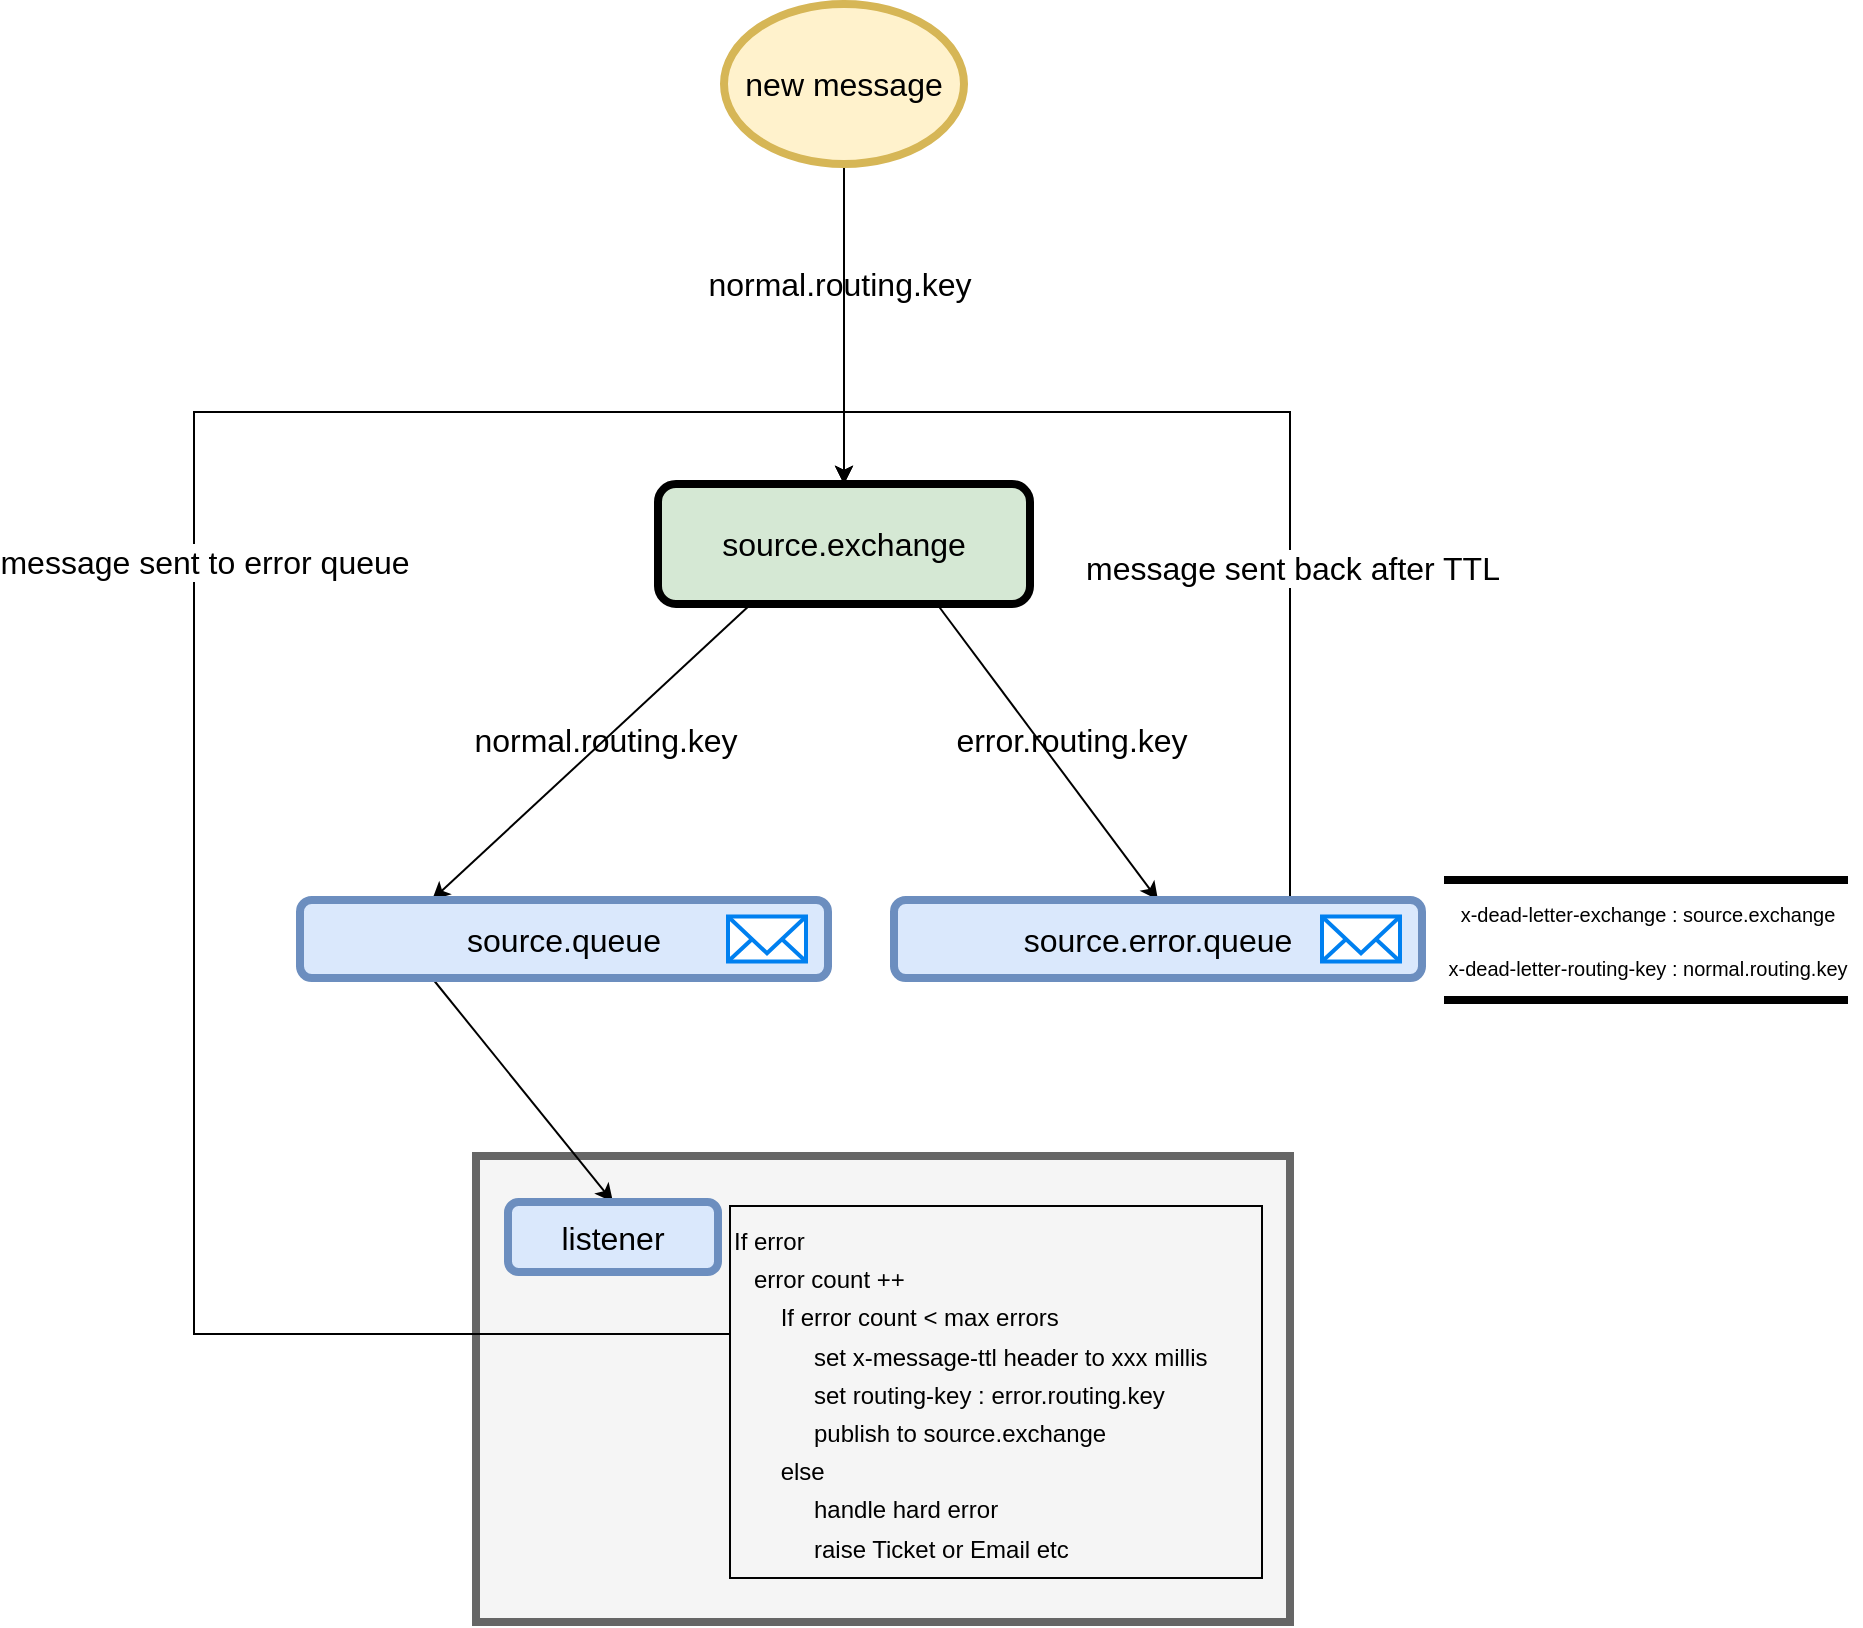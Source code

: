<mxfile version="15.4.0" type="device"><diagram id="gTiIHpk_5Fr1Cf9socIt" name="Rabbit MQ TTL and DLX"><mxGraphModel dx="1426" dy="1755" grid="1" gridSize="1" guides="1" tooltips="1" connect="1" arrows="1" fold="1" page="1" pageScale="1" pageWidth="1100" pageHeight="850" math="0" shadow="0"><root><mxCell id="0"/><mxCell id="1" parent="0"/><mxCell id="8n9jANIuJV4iOoMmD3IA-6" value="" style="rounded=0;whiteSpace=wrap;html=1;fontSize=16;strokeColor=#666666;strokeWidth=4;fillColor=#f5f5f5;fontColor=#333333;" vertex="1" parent="1"><mxGeometry x="395" y="552" width="407" height="233" as="geometry"/></mxCell><mxCell id="8n9jANIuJV4iOoMmD3IA-4" style="rounded=0;orthogonalLoop=1;jettySize=auto;html=1;exitX=0.25;exitY=1;exitDx=0;exitDy=0;entryX=0.25;entryY=0;entryDx=0;entryDy=0;fontSize=16;" edge="1" parent="1" source="8n9jANIuJV4iOoMmD3IA-1" target="8n9jANIuJV4iOoMmD3IA-2"><mxGeometry relative="1" as="geometry"/></mxCell><mxCell id="8n9jANIuJV4iOoMmD3IA-12" style="edgeStyle=none;rounded=0;orthogonalLoop=1;jettySize=auto;html=1;exitX=0.75;exitY=1;exitDx=0;exitDy=0;entryX=0.5;entryY=0;entryDx=0;entryDy=0;fontSize=16;" edge="1" parent="1" source="8n9jANIuJV4iOoMmD3IA-1" target="8n9jANIuJV4iOoMmD3IA-10"><mxGeometry relative="1" as="geometry"/></mxCell><mxCell id="8n9jANIuJV4iOoMmD3IA-1" value="source.exchange" style="rounded=1;whiteSpace=wrap;html=1;fillColor=#d5e8d4;strokeColor=#000000;strokeWidth=4;fontSize=16;" vertex="1" parent="1"><mxGeometry x="486" y="216" width="186" height="60" as="geometry"/></mxCell><mxCell id="8n9jANIuJV4iOoMmD3IA-8" style="rounded=0;orthogonalLoop=1;jettySize=auto;html=1;exitX=0.25;exitY=1;exitDx=0;exitDy=0;fontSize=16;entryX=0.5;entryY=0;entryDx=0;entryDy=0;" edge="1" parent="1" source="8n9jANIuJV4iOoMmD3IA-2" target="8n9jANIuJV4iOoMmD3IA-7"><mxGeometry relative="1" as="geometry"><mxPoint x="343" y="535" as="targetPoint"/></mxGeometry></mxCell><mxCell id="8n9jANIuJV4iOoMmD3IA-2" value="source.queue" style="rounded=1;whiteSpace=wrap;html=1;strokeColor=#6c8ebf;strokeWidth=4;fillColor=#dae8fc;align=center;fontSize=16;" vertex="1" parent="1"><mxGeometry x="307" y="424" width="264" height="39" as="geometry"/></mxCell><mxCell id="8n9jANIuJV4iOoMmD3IA-3" value="" style="html=1;verticalLabelPosition=bottom;align=center;labelBackgroundColor=#ffffff;verticalAlign=top;strokeWidth=2;strokeColor=#0080F0;shadow=0;dashed=0;shape=mxgraph.ios7.icons.mail;" vertex="1" parent="1"><mxGeometry x="521" y="432.25" width="39" height="22.5" as="geometry"/></mxCell><mxCell id="8n9jANIuJV4iOoMmD3IA-5" value="normal.routing.key" style="text;html=1;strokeColor=none;fillColor=none;align=center;verticalAlign=middle;whiteSpace=wrap;rounded=0;fontSize=16;rotation=0;" vertex="1" parent="1"><mxGeometry x="400" y="329" width="120" height="30" as="geometry"/></mxCell><mxCell id="8n9jANIuJV4iOoMmD3IA-7" value="listener" style="rounded=1;whiteSpace=wrap;html=1;fontSize=16;strokeColor=#6c8ebf;strokeWidth=4;fillColor=#dae8fc;" vertex="1" parent="1"><mxGeometry x="411" y="575" width="105" height="35" as="geometry"/></mxCell><mxCell id="8n9jANIuJV4iOoMmD3IA-19" style="edgeStyle=orthogonalEdgeStyle;rounded=0;orthogonalLoop=1;jettySize=auto;html=1;exitX=0.75;exitY=0;exitDx=0;exitDy=0;entryX=0.5;entryY=0;entryDx=0;entryDy=0;fontSize=16;" edge="1" parent="1" source="8n9jANIuJV4iOoMmD3IA-10" target="8n9jANIuJV4iOoMmD3IA-1"><mxGeometry relative="1" as="geometry"><Array as="points"><mxPoint x="802" y="180"/><mxPoint x="579" y="180"/></Array></mxGeometry></mxCell><mxCell id="8n9jANIuJV4iOoMmD3IA-20" value="message sent back after TTL" style="edgeLabel;html=1;align=center;verticalAlign=middle;resizable=0;points=[];fontSize=16;" vertex="1" connectable="0" parent="8n9jANIuJV4iOoMmD3IA-19"><mxGeometry x="-0.34" y="-1" relative="1" as="geometry"><mxPoint as="offset"/></mxGeometry></mxCell><mxCell id="8n9jANIuJV4iOoMmD3IA-10" value="source.error.queue" style="rounded=1;whiteSpace=wrap;html=1;strokeColor=#6c8ebf;strokeWidth=4;fillColor=#dae8fc;align=center;fontSize=16;" vertex="1" parent="1"><mxGeometry x="604" y="424" width="264" height="39" as="geometry"/></mxCell><mxCell id="8n9jANIuJV4iOoMmD3IA-11" value="" style="html=1;verticalLabelPosition=bottom;align=center;labelBackgroundColor=#ffffff;verticalAlign=top;strokeWidth=2;strokeColor=#0080F0;shadow=0;dashed=0;shape=mxgraph.ios7.icons.mail;" vertex="1" parent="1"><mxGeometry x="818" y="432.25" width="39" height="22.5" as="geometry"/></mxCell><mxCell id="8n9jANIuJV4iOoMmD3IA-13" value="error.routing.key" style="text;html=1;strokeColor=none;fillColor=none;align=center;verticalAlign=middle;whiteSpace=wrap;rounded=0;fontSize=16;rotation=0;" vertex="1" parent="1"><mxGeometry x="633" y="329" width="120" height="30" as="geometry"/></mxCell><mxCell id="8n9jANIuJV4iOoMmD3IA-14" value="&lt;span style=&quot;color: rgba(0 , 0 , 0 , 0) ; font-family: monospace ; font-size: 13px&quot;&gt;x=&lt;/span&gt;" style="shape=partialRectangle;whiteSpace=wrap;html=1;left=0;right=0;fillColor=none;fontSize=16;strokeColor=#000000;strokeWidth=4;" vertex="1" parent="1"><mxGeometry x="881" y="414" width="198" height="60" as="geometry"/></mxCell><mxCell id="8n9jANIuJV4iOoMmD3IA-15" value="&lt;font style=&quot;font-size: 10px&quot;&gt;x-dead-letter-exchange : source.exchange&lt;/font&gt;" style="text;html=1;strokeColor=none;fillColor=none;align=center;verticalAlign=middle;whiteSpace=wrap;rounded=0;fontSize=16;rotation=0;" vertex="1" parent="1"><mxGeometry x="875" y="414" width="212" height="30" as="geometry"/></mxCell><mxCell id="8n9jANIuJV4iOoMmD3IA-16" value="&lt;font style=&quot;font-size: 10px&quot;&gt;x-dead-letter-routing-key : normal.routing.key&lt;/font&gt;" style="text;html=1;strokeColor=none;fillColor=none;align=center;verticalAlign=middle;whiteSpace=wrap;rounded=0;fontSize=16;rotation=0;" vertex="1" parent="1"><mxGeometry x="875" y="441" width="212" height="30" as="geometry"/></mxCell><mxCell id="8n9jANIuJV4iOoMmD3IA-18" style="edgeStyle=orthogonalEdgeStyle;rounded=0;orthogonalLoop=1;jettySize=auto;html=1;exitX=0;exitY=0.5;exitDx=0;exitDy=0;fontSize=16;entryX=0.5;entryY=0;entryDx=0;entryDy=0;" edge="1" parent="1" source="8n9jANIuJV4iOoMmD3IA-17" target="8n9jANIuJV4iOoMmD3IA-1"><mxGeometry relative="1" as="geometry"><mxPoint x="203" y="567" as="targetPoint"/><Array as="points"><mxPoint x="254" y="641"/><mxPoint x="254" y="180"/><mxPoint x="579" y="180"/></Array></mxGeometry></mxCell><mxCell id="8n9jANIuJV4iOoMmD3IA-21" value="message sent to error queue" style="edgeLabel;html=1;align=center;verticalAlign=middle;resizable=0;points=[];fontSize=16;" vertex="1" connectable="0" parent="8n9jANIuJV4iOoMmD3IA-18"><mxGeometry x="0.244" y="1" relative="1" as="geometry"><mxPoint x="6" y="13" as="offset"/></mxGeometry></mxCell><mxCell id="8n9jANIuJV4iOoMmD3IA-17" value="&lt;font style=&quot;font-size: 12px&quot;&gt;If error&lt;br&gt;&amp;nbsp; &amp;nbsp;error count ++&lt;br&gt;&amp;nbsp; &amp;nbsp; &amp;nbsp; &amp;nbsp;If error count &amp;lt; max errors&lt;br&gt;&amp;nbsp; &amp;nbsp; &amp;nbsp; &amp;nbsp; &amp;nbsp; &amp;nbsp; set x-message-ttl header to xxx millis&lt;br&gt;&amp;nbsp; &amp;nbsp; &amp;nbsp; &amp;nbsp; &amp;nbsp; &amp;nbsp; set routing-key : error.routing.key&lt;br&gt;&amp;nbsp; &amp;nbsp; &amp;nbsp; &amp;nbsp; &amp;nbsp; &amp;nbsp; publish to source.exchange&lt;br&gt;&amp;nbsp; &amp;nbsp; &amp;nbsp; &amp;nbsp;else&lt;br&gt;&amp;nbsp; &amp;nbsp; &amp;nbsp; &amp;nbsp; &amp;nbsp; &amp;nbsp; handle hard error&lt;br&gt;&amp;nbsp; &amp;nbsp; &amp;nbsp; &amp;nbsp; &amp;nbsp; &amp;nbsp; raise Ticket or Email etc&lt;br&gt;&lt;/font&gt;" style="text;html=1;strokeColor=default;fillColor=none;align=left;verticalAlign=top;whiteSpace=wrap;rounded=0;fontSize=16;" vertex="1" parent="1"><mxGeometry x="522" y="577" width="266" height="186" as="geometry"/></mxCell><mxCell id="8n9jANIuJV4iOoMmD3IA-23" style="edgeStyle=orthogonalEdgeStyle;rounded=0;orthogonalLoop=1;jettySize=auto;html=1;exitX=0.5;exitY=1;exitDx=0;exitDy=0;entryX=0.5;entryY=0;entryDx=0;entryDy=0;fontSize=16;" edge="1" parent="1" source="8n9jANIuJV4iOoMmD3IA-22" target="8n9jANIuJV4iOoMmD3IA-1"><mxGeometry relative="1" as="geometry"/></mxCell><mxCell id="8n9jANIuJV4iOoMmD3IA-22" value="new message" style="ellipse;whiteSpace=wrap;html=1;fontSize=16;strokeColor=#d6b656;strokeWidth=4;verticalAlign=middle;fillColor=#fff2cc;align=center;" vertex="1" parent="1"><mxGeometry x="519" y="-24" width="120" height="80" as="geometry"/></mxCell><mxCell id="8n9jANIuJV4iOoMmD3IA-24" value="normal.routing.key" style="text;html=1;strokeColor=none;fillColor=none;align=center;verticalAlign=middle;whiteSpace=wrap;rounded=0;fontSize=16;rotation=0;" vertex="1" parent="1"><mxGeometry x="517" y="101" width="120" height="30" as="geometry"/></mxCell></root></mxGraphModel></diagram></mxfile>